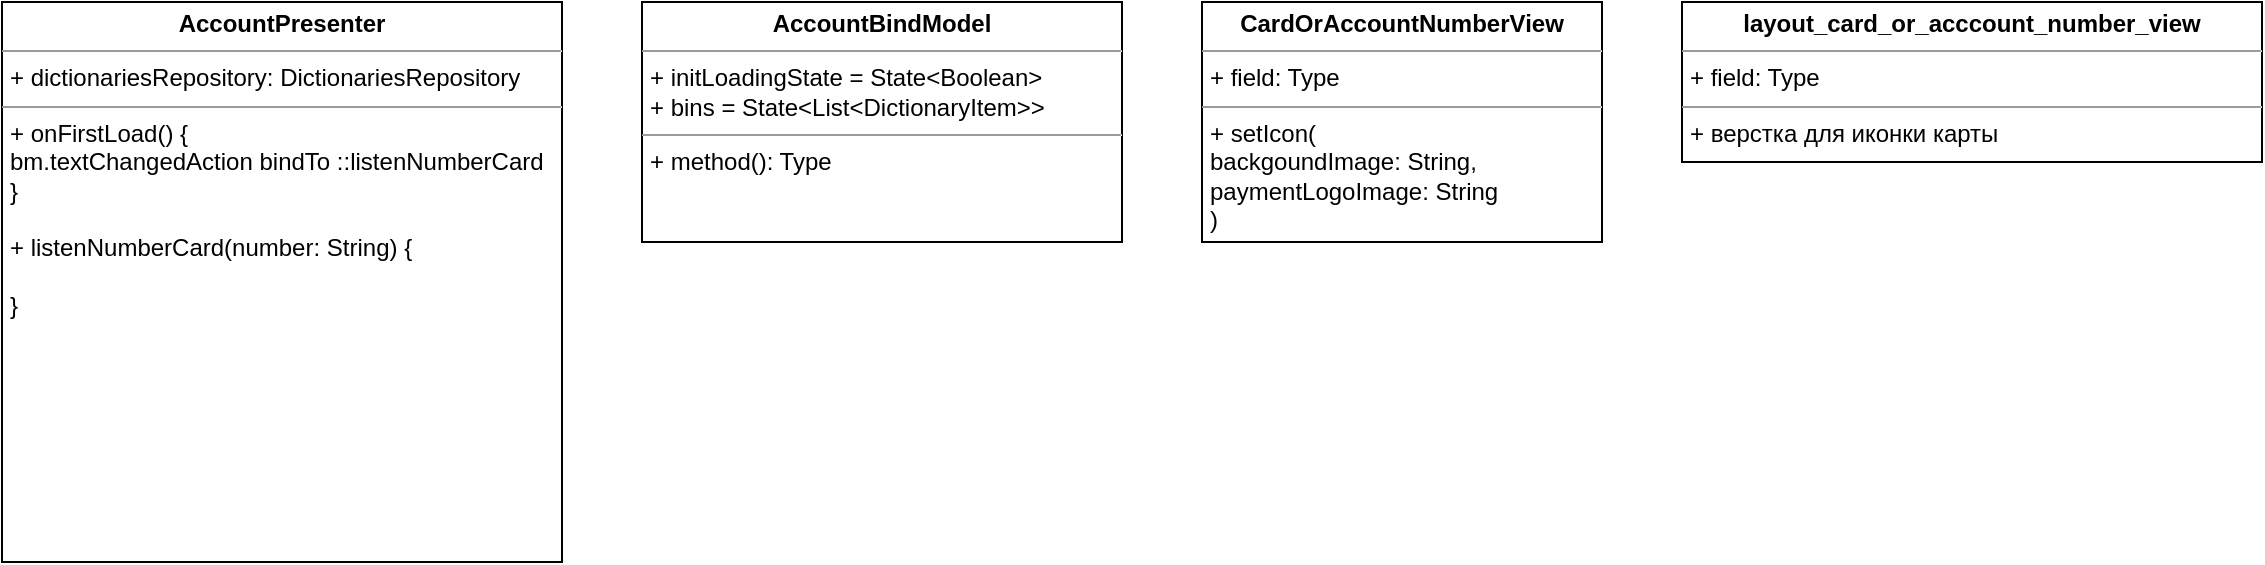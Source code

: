 <mxfile version="20.8.20" type="github">
  <diagram name="Страница 1" id="NuKzRIXmxQ_cz8eyDABF">
    <mxGraphModel dx="954" dy="642" grid="1" gridSize="10" guides="1" tooltips="1" connect="1" arrows="1" fold="1" page="1" pageScale="1" pageWidth="827" pageHeight="1169" math="0" shadow="0">
      <root>
        <mxCell id="0" />
        <mxCell id="1" parent="0" />
        <mxCell id="fY-Cs_8-4DMePDCroiXC-1" value="&lt;p style=&quot;margin:0px;margin-top:4px;text-align:center;&quot;&gt;&lt;b&gt;AccountPresenter&lt;/b&gt;&lt;/p&gt;&lt;hr size=&quot;1&quot;&gt;&lt;p style=&quot;margin:0px;margin-left:4px;&quot;&gt;+ dictionariesRepository: DictionariesRepository&lt;br&gt;&lt;/p&gt;&lt;hr size=&quot;1&quot;&gt;&lt;p style=&quot;margin:0px;margin-left:4px;&quot;&gt;+ onFirstLoad() {&lt;/p&gt;&lt;p style=&quot;margin:0px;margin-left:4px;&quot;&gt;bm.textChangedAction bindTo ::listenNumberCard&lt;br&gt;&lt;/p&gt;&lt;p style=&quot;margin:0px;margin-left:4px;&quot;&gt;}&lt;/p&gt;&lt;p style=&quot;margin:0px;margin-left:4px;&quot;&gt;&lt;br&gt;&lt;/p&gt;&lt;p style=&quot;margin:0px;margin-left:4px;&quot;&gt;+ listenNumberCard(number: String) {&lt;/p&gt;&lt;p style=&quot;margin:0px;margin-left:4px;&quot;&gt;&lt;br&gt;&lt;/p&gt;&lt;p style=&quot;margin:0px;margin-left:4px;&quot;&gt;}&lt;br&gt;&lt;/p&gt;" style="verticalAlign=top;align=left;overflow=fill;fontSize=12;fontFamily=Helvetica;html=1;" vertex="1" parent="1">
          <mxGeometry x="80" y="80" width="280" height="280" as="geometry" />
        </mxCell>
        <mxCell id="fY-Cs_8-4DMePDCroiXC-2" value="&lt;p style=&quot;margin:0px;margin-top:4px;text-align:center;&quot;&gt;&lt;b&gt;AccountBindModel&lt;/b&gt;&lt;/p&gt;&lt;hr size=&quot;1&quot;&gt;&lt;p style=&quot;margin:0px;margin-left:4px;&quot;&gt;+ initLoadingState = State&amp;lt;Boolean&amp;gt;&lt;/p&gt;&lt;p style=&quot;margin:0px;margin-left:4px;&quot;&gt;+ bins = State&amp;lt;List&amp;lt;DictionaryItem&amp;gt;&amp;gt;&lt;br&gt;&lt;/p&gt;&lt;hr size=&quot;1&quot;&gt;&lt;p style=&quot;margin:0px;margin-left:4px;&quot;&gt;+ method(): Type&lt;/p&gt;" style="verticalAlign=top;align=left;overflow=fill;fontSize=12;fontFamily=Helvetica;html=1;" vertex="1" parent="1">
          <mxGeometry x="400" y="80" width="240" height="120" as="geometry" />
        </mxCell>
        <mxCell id="fY-Cs_8-4DMePDCroiXC-4" value="&lt;p style=&quot;margin:0px;margin-top:4px;text-align:center;&quot;&gt;&lt;b&gt;CardOrAccountNumberView&lt;/b&gt;&lt;/p&gt;&lt;hr size=&quot;1&quot;&gt;&lt;p style=&quot;margin:0px;margin-left:4px;&quot;&gt;+ field: Type&lt;/p&gt;&lt;hr size=&quot;1&quot;&gt;&lt;p style=&quot;margin:0px;margin-left:4px;&quot;&gt;+ setIcon(&lt;/p&gt;&lt;p style=&quot;margin:0px;margin-left:4px;&quot;&gt;backgoundImage: String,&lt;/p&gt;&lt;p style=&quot;margin:0px;margin-left:4px;&quot;&gt;paymentLogoImage: String&lt;br&gt;&lt;/p&gt;&lt;p style=&quot;margin:0px;margin-left:4px;&quot;&gt;)&lt;/p&gt;" style="verticalAlign=top;align=left;overflow=fill;fontSize=12;fontFamily=Helvetica;html=1;" vertex="1" parent="1">
          <mxGeometry x="680" y="80" width="200" height="120" as="geometry" />
        </mxCell>
        <mxCell id="fY-Cs_8-4DMePDCroiXC-5" value="&lt;p style=&quot;margin:0px;margin-top:4px;text-align:center;&quot;&gt;&lt;b&gt;layout_card_or_acccount_number_view&lt;/b&gt;&lt;/p&gt;&lt;hr size=&quot;1&quot;&gt;&lt;p style=&quot;margin:0px;margin-left:4px;&quot;&gt;+ field: Type&lt;/p&gt;&lt;hr size=&quot;1&quot;&gt;&lt;p style=&quot;margin:0px;margin-left:4px;&quot;&gt;+ верстка для иконки карты&lt;br&gt;&lt;/p&gt;" style="verticalAlign=top;align=left;overflow=fill;fontSize=12;fontFamily=Helvetica;html=1;" vertex="1" parent="1">
          <mxGeometry x="920" y="80" width="290" height="80" as="geometry" />
        </mxCell>
      </root>
    </mxGraphModel>
  </diagram>
</mxfile>
